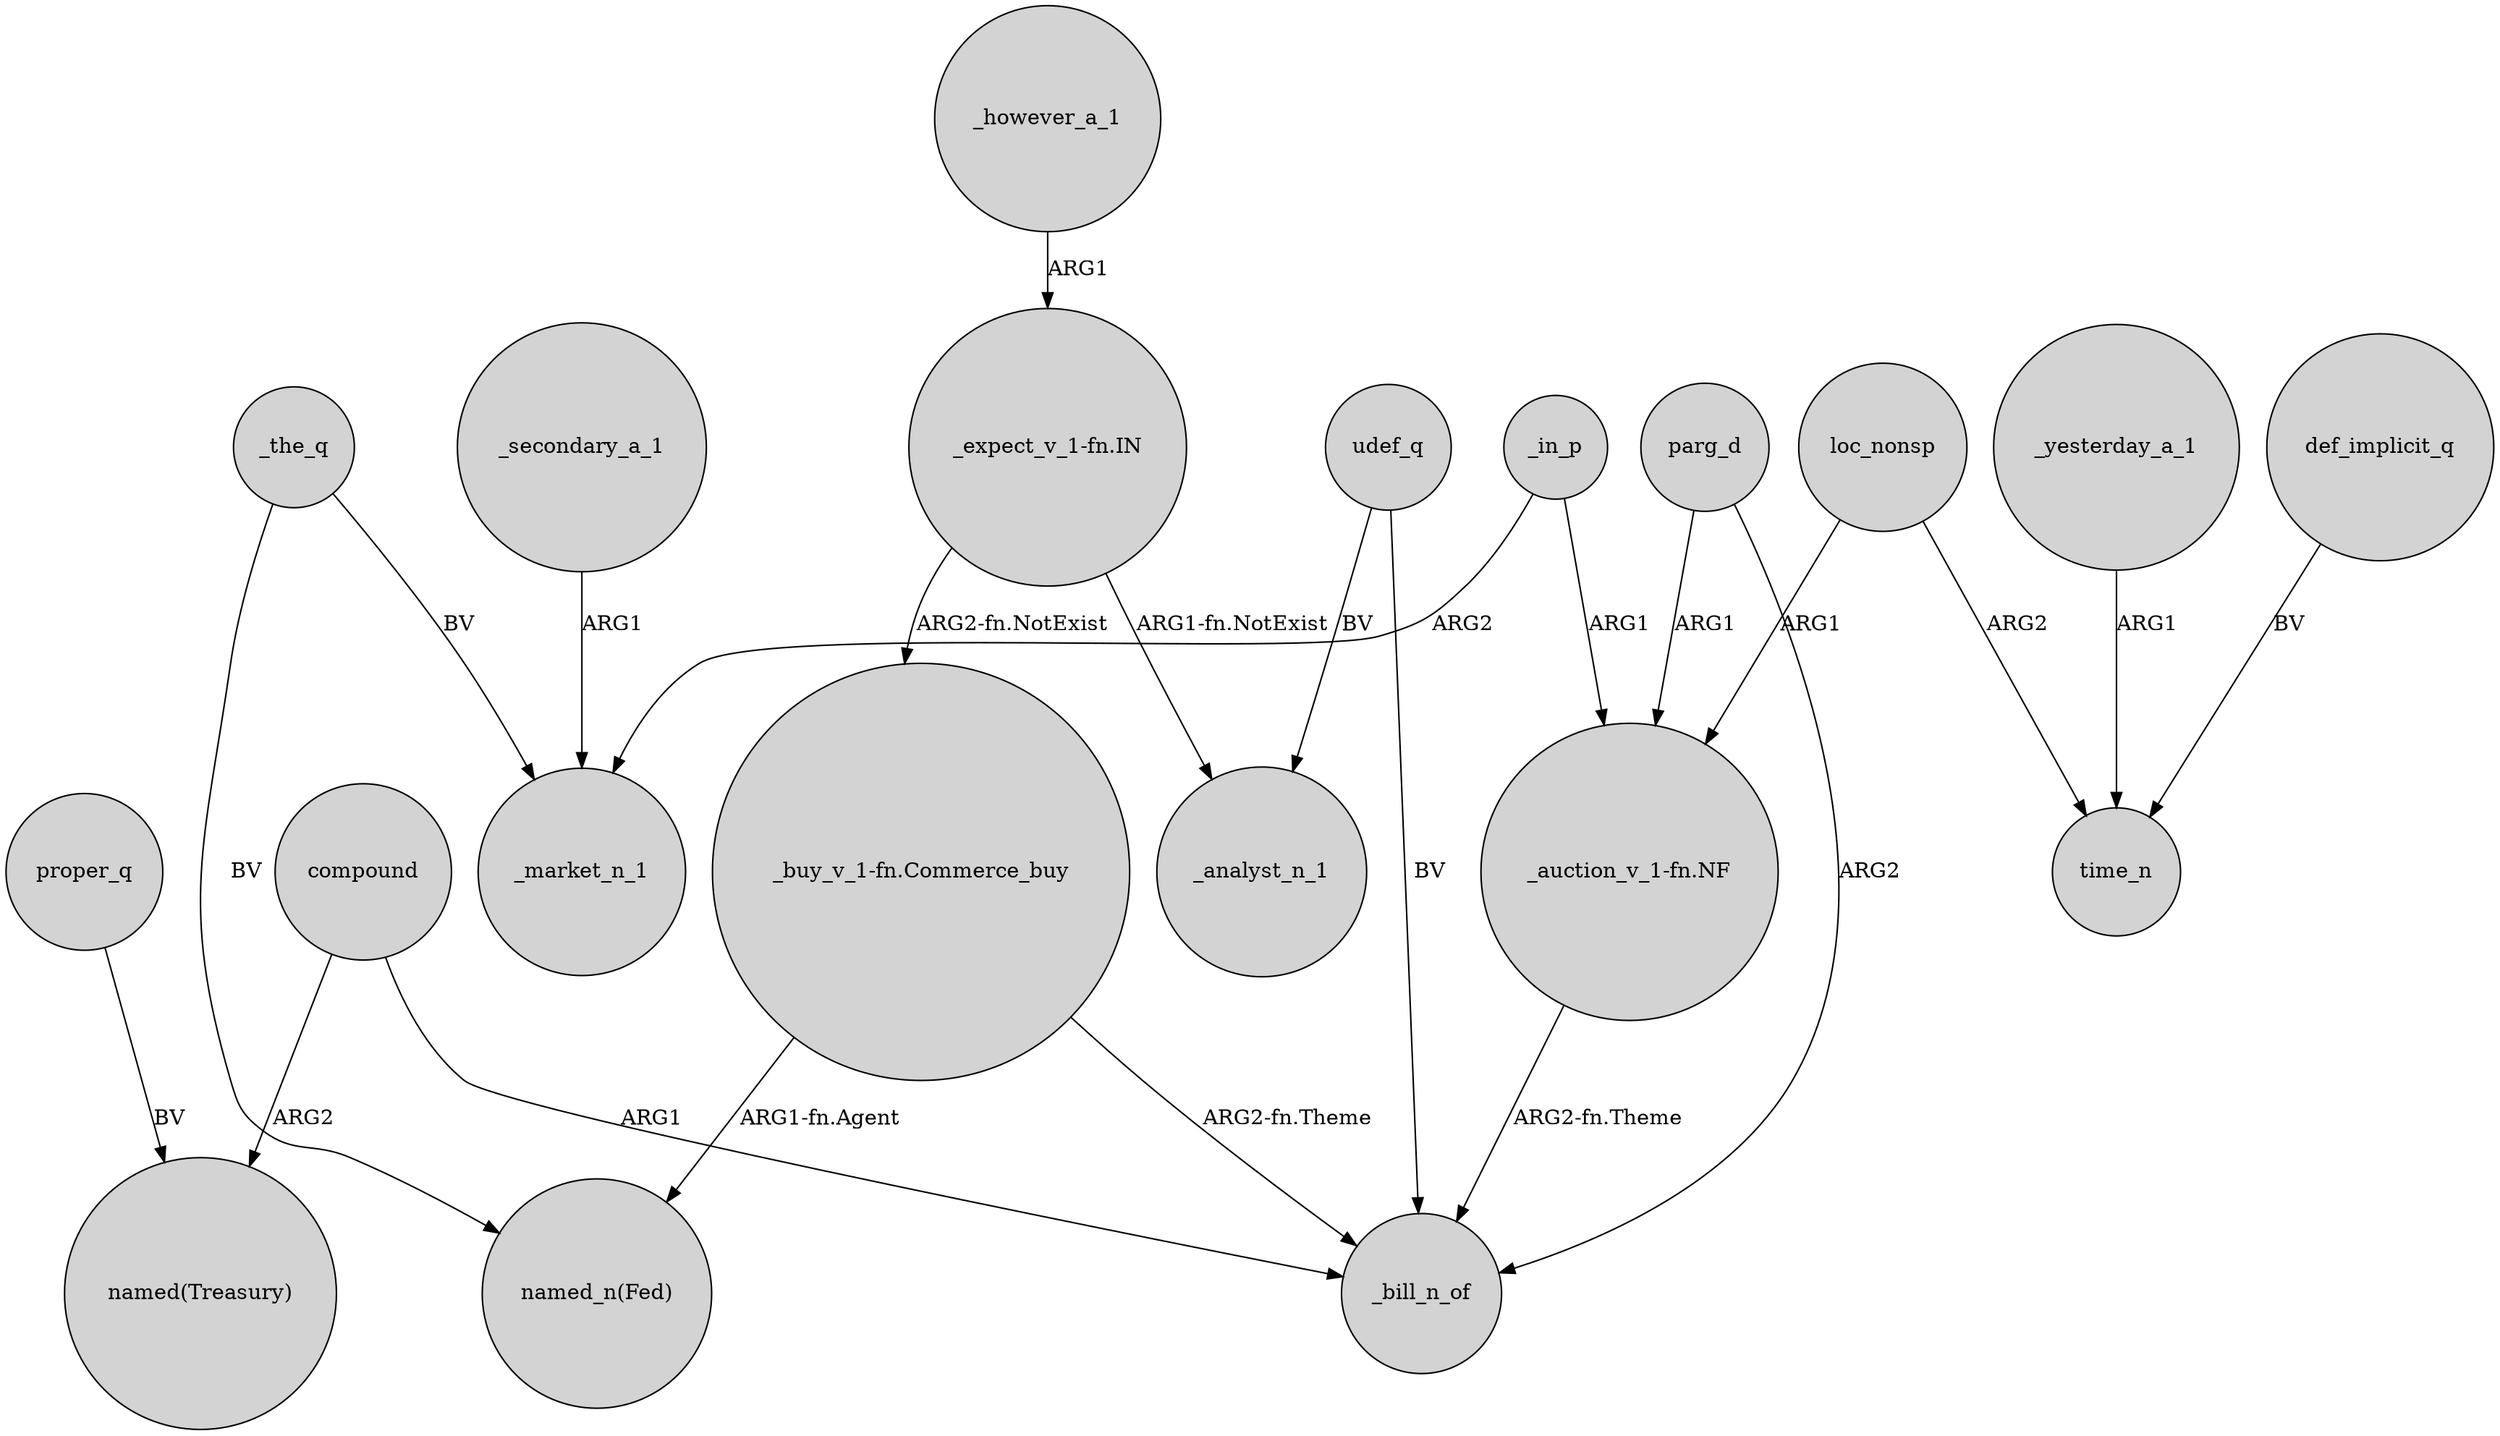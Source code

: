 digraph {
	node [shape=circle style=filled]
	compound -> "named(Treasury)" [label=ARG2]
	_in_p -> "_auction_v_1-fn.NF" [label=ARG1]
	_yesterday_a_1 -> time_n [label=ARG1]
	_the_q -> "named_n(Fed)" [label=BV]
	compound -> _bill_n_of [label=ARG1]
	udef_q -> _bill_n_of [label=BV]
	parg_d -> _bill_n_of [label=ARG2]
	loc_nonsp -> time_n [label=ARG2]
	"_buy_v_1-fn.Commerce_buy" -> "named_n(Fed)" [label="ARG1-fn.Agent"]
	loc_nonsp -> "_auction_v_1-fn.NF" [label=ARG1]
	"_expect_v_1-fn.IN" -> "_buy_v_1-fn.Commerce_buy" [label="ARG2-fn.NotExist"]
	"_expect_v_1-fn.IN" -> _analyst_n_1 [label="ARG1-fn.NotExist"]
	_secondary_a_1 -> _market_n_1 [label=ARG1]
	"_auction_v_1-fn.NF" -> _bill_n_of [label="ARG2-fn.Theme"]
	parg_d -> "_auction_v_1-fn.NF" [label=ARG1]
	proper_q -> "named(Treasury)" [label=BV]
	_in_p -> _market_n_1 [label=ARG2]
	"_buy_v_1-fn.Commerce_buy" -> _bill_n_of [label="ARG2-fn.Theme"]
	_the_q -> _market_n_1 [label=BV]
	_however_a_1 -> "_expect_v_1-fn.IN" [label=ARG1]
	udef_q -> _analyst_n_1 [label=BV]
	def_implicit_q -> time_n [label=BV]
}
